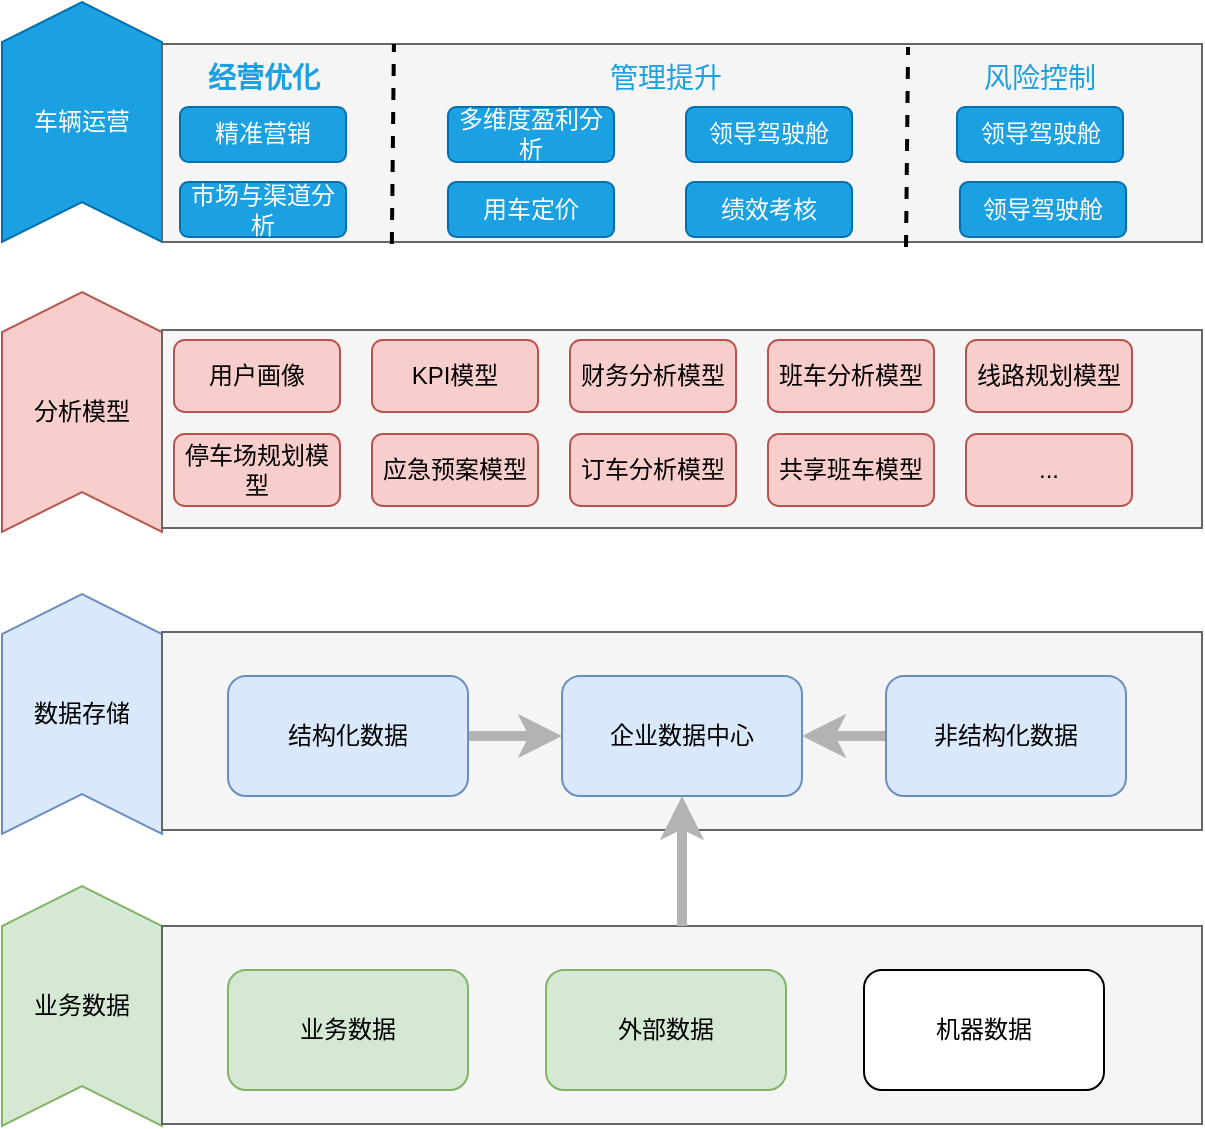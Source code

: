 <mxfile version="17.4.6" type="github">
  <diagram id="0KNjnh5CUpGkUl006Qsv" name="Page-1">
    <mxGraphModel dx="1822" dy="762" grid="0" gridSize="10" guides="1" tooltips="1" connect="1" arrows="1" fold="1" page="0" pageScale="1" pageWidth="827" pageHeight="1169" math="0" shadow="0">
      <root>
        <mxCell id="0" />
        <mxCell id="1" parent="0" />
        <mxCell id="SLfwVvsUGQPiuo8CjVY6-1" value="业务数据" style="shape=step;perimeter=stepPerimeter;whiteSpace=wrap;html=1;fixedSize=1;direction=north;fillColor=#d5e8d4;strokeColor=#82b366;" vertex="1" parent="1">
          <mxGeometry x="-112" y="465" width="80" height="120" as="geometry" />
        </mxCell>
        <mxCell id="SLfwVvsUGQPiuo8CjVY6-2" value="数据存储" style="shape=step;perimeter=stepPerimeter;whiteSpace=wrap;html=1;fixedSize=1;direction=north;fillColor=#dae8fc;strokeColor=#6c8ebf;" vertex="1" parent="1">
          <mxGeometry x="-112" y="319" width="80" height="120" as="geometry" />
        </mxCell>
        <mxCell id="SLfwVvsUGQPiuo8CjVY6-3" value="分析模型" style="shape=step;perimeter=stepPerimeter;whiteSpace=wrap;html=1;fixedSize=1;direction=north;fillColor=#f8cecc;strokeColor=#b85450;" vertex="1" parent="1">
          <mxGeometry x="-112" y="168" width="80" height="120" as="geometry" />
        </mxCell>
        <mxCell id="SLfwVvsUGQPiuo8CjVY6-4" value="车辆运营" style="shape=step;perimeter=stepPerimeter;whiteSpace=wrap;html=1;fixedSize=1;direction=north;fillColor=#1ba1e2;strokeColor=#006EAF;fontColor=#ffffff;" vertex="1" parent="1">
          <mxGeometry x="-112" y="23" width="80" height="120" as="geometry" />
        </mxCell>
        <mxCell id="SLfwVvsUGQPiuo8CjVY6-5" value="" style="rounded=0;whiteSpace=wrap;html=1;fillColor=#f5f5f5;fontColor=#333333;strokeColor=#666666;" vertex="1" parent="1">
          <mxGeometry x="-32" y="485" width="520" height="99" as="geometry" />
        </mxCell>
        <mxCell id="SLfwVvsUGQPiuo8CjVY6-7" value="业务数据" style="rounded=1;whiteSpace=wrap;html=1;fillColor=#d5e8d4;strokeColor=#82b366;" vertex="1" parent="1">
          <mxGeometry x="1" y="507" width="120" height="60" as="geometry" />
        </mxCell>
        <mxCell id="SLfwVvsUGQPiuo8CjVY6-8" value="外部数据" style="rounded=1;whiteSpace=wrap;html=1;fillColor=#d5e8d4;strokeColor=#82b366;" vertex="1" parent="1">
          <mxGeometry x="160" y="507" width="120" height="60" as="geometry" />
        </mxCell>
        <mxCell id="SLfwVvsUGQPiuo8CjVY6-9" value="机器数据" style="rounded=1;whiteSpace=wrap;html=1;" vertex="1" parent="1">
          <mxGeometry x="319" y="507" width="120" height="60" as="geometry" />
        </mxCell>
        <mxCell id="SLfwVvsUGQPiuo8CjVY6-10" value="" style="rounded=0;whiteSpace=wrap;html=1;fillColor=#f5f5f5;fontColor=#333333;strokeColor=#666666;" vertex="1" parent="1">
          <mxGeometry x="-32" y="338" width="520" height="99" as="geometry" />
        </mxCell>
        <mxCell id="SLfwVvsUGQPiuo8CjVY6-18" style="edgeStyle=orthogonalEdgeStyle;rounded=0;orthogonalLoop=1;jettySize=auto;html=1;entryX=0;entryY=0.5;entryDx=0;entryDy=0;strokeColor=#B3B3B3;strokeWidth=5;" edge="1" parent="1" source="SLfwVvsUGQPiuo8CjVY6-11" target="SLfwVvsUGQPiuo8CjVY6-12">
          <mxGeometry relative="1" as="geometry" />
        </mxCell>
        <mxCell id="SLfwVvsUGQPiuo8CjVY6-11" value="结构化数据" style="rounded=1;whiteSpace=wrap;html=1;fillColor=#dae8fc;strokeColor=#6c8ebf;" vertex="1" parent="1">
          <mxGeometry x="1" y="360" width="120" height="60" as="geometry" />
        </mxCell>
        <mxCell id="SLfwVvsUGQPiuo8CjVY6-12" value="企业数据中心" style="rounded=1;whiteSpace=wrap;html=1;fillColor=#dae8fc;strokeColor=#6c8ebf;" vertex="1" parent="1">
          <mxGeometry x="168" y="360" width="120" height="60" as="geometry" />
        </mxCell>
        <mxCell id="SLfwVvsUGQPiuo8CjVY6-19" style="edgeStyle=orthogonalEdgeStyle;rounded=0;orthogonalLoop=1;jettySize=auto;html=1;entryX=1;entryY=0.5;entryDx=0;entryDy=0;strokeColor=#B3B3B3;strokeWidth=5;" edge="1" parent="1" source="SLfwVvsUGQPiuo8CjVY6-13" target="SLfwVvsUGQPiuo8CjVY6-12">
          <mxGeometry relative="1" as="geometry" />
        </mxCell>
        <mxCell id="SLfwVvsUGQPiuo8CjVY6-13" value="非结构化数据" style="rounded=1;whiteSpace=wrap;html=1;fillColor=#dae8fc;strokeColor=#6c8ebf;" vertex="1" parent="1">
          <mxGeometry x="330" y="360" width="120" height="60" as="geometry" />
        </mxCell>
        <mxCell id="SLfwVvsUGQPiuo8CjVY6-17" style="edgeStyle=orthogonalEdgeStyle;rounded=0;orthogonalLoop=1;jettySize=auto;html=1;strokeWidth=5;strokeColor=#B3B3B3;" edge="1" parent="1" source="SLfwVvsUGQPiuo8CjVY6-5" target="SLfwVvsUGQPiuo8CjVY6-12">
          <mxGeometry relative="1" as="geometry" />
        </mxCell>
        <mxCell id="SLfwVvsUGQPiuo8CjVY6-20" value="" style="rounded=0;whiteSpace=wrap;html=1;fillColor=#f5f5f5;fontColor=#333333;strokeColor=#666666;" vertex="1" parent="1">
          <mxGeometry x="-32" y="187" width="520" height="99" as="geometry" />
        </mxCell>
        <mxCell id="SLfwVvsUGQPiuo8CjVY6-21" value="用户画像" style="rounded=1;whiteSpace=wrap;html=1;fillColor=#f8cecc;strokeColor=#b85450;" vertex="1" parent="1">
          <mxGeometry x="-26" y="192" width="83" height="36" as="geometry" />
        </mxCell>
        <mxCell id="SLfwVvsUGQPiuo8CjVY6-22" value="KPI模型" style="rounded=1;whiteSpace=wrap;html=1;fillColor=#f8cecc;strokeColor=#b85450;" vertex="1" parent="1">
          <mxGeometry x="73" y="192" width="83" height="36" as="geometry" />
        </mxCell>
        <mxCell id="SLfwVvsUGQPiuo8CjVY6-23" value="财务分析模型" style="rounded=1;whiteSpace=wrap;html=1;fillColor=#f8cecc;strokeColor=#b85450;" vertex="1" parent="1">
          <mxGeometry x="172" y="192" width="83" height="36" as="geometry" />
        </mxCell>
        <mxCell id="SLfwVvsUGQPiuo8CjVY6-24" value="班车分析模型" style="rounded=1;whiteSpace=wrap;html=1;fillColor=#f8cecc;strokeColor=#b85450;" vertex="1" parent="1">
          <mxGeometry x="271" y="192" width="83" height="36" as="geometry" />
        </mxCell>
        <mxCell id="SLfwVvsUGQPiuo8CjVY6-25" value="线路规划模型" style="rounded=1;whiteSpace=wrap;html=1;fillColor=#f8cecc;strokeColor=#b85450;" vertex="1" parent="1">
          <mxGeometry x="370" y="192" width="83" height="36" as="geometry" />
        </mxCell>
        <mxCell id="SLfwVvsUGQPiuo8CjVY6-26" value="停车场规划模型" style="rounded=1;whiteSpace=wrap;html=1;fillColor=#f8cecc;strokeColor=#b85450;" vertex="1" parent="1">
          <mxGeometry x="-26" y="239" width="83" height="36" as="geometry" />
        </mxCell>
        <mxCell id="SLfwVvsUGQPiuo8CjVY6-27" value="应急预案模型" style="rounded=1;whiteSpace=wrap;html=1;fillColor=#f8cecc;strokeColor=#b85450;" vertex="1" parent="1">
          <mxGeometry x="73" y="239" width="83" height="36" as="geometry" />
        </mxCell>
        <mxCell id="SLfwVvsUGQPiuo8CjVY6-28" value="订车分析模型" style="rounded=1;whiteSpace=wrap;html=1;fillColor=#f8cecc;strokeColor=#b85450;" vertex="1" parent="1">
          <mxGeometry x="172" y="239" width="83" height="36" as="geometry" />
        </mxCell>
        <mxCell id="SLfwVvsUGQPiuo8CjVY6-29" value="共享班车模型" style="rounded=1;whiteSpace=wrap;html=1;fillColor=#f8cecc;strokeColor=#b85450;" vertex="1" parent="1">
          <mxGeometry x="271" y="239" width="83" height="36" as="geometry" />
        </mxCell>
        <mxCell id="SLfwVvsUGQPiuo8CjVY6-30" value="..." style="rounded=1;whiteSpace=wrap;html=1;fillColor=#f8cecc;strokeColor=#b85450;" vertex="1" parent="1">
          <mxGeometry x="370" y="239" width="83" height="36" as="geometry" />
        </mxCell>
        <mxCell id="SLfwVvsUGQPiuo8CjVY6-31" value="" style="rounded=0;whiteSpace=wrap;html=1;fillColor=#f5f5f5;fontColor=#333333;strokeColor=#666666;" vertex="1" parent="1">
          <mxGeometry x="-32" y="44" width="520" height="99" as="geometry" />
        </mxCell>
        <mxCell id="SLfwVvsUGQPiuo8CjVY6-32" value="精准营销" style="rounded=1;whiteSpace=wrap;html=1;fillColor=#1ba1e2;fontColor=#ffffff;strokeColor=#006EAF;" vertex="1" parent="1">
          <mxGeometry x="-23" y="75.5" width="83" height="27.5" as="geometry" />
        </mxCell>
        <mxCell id="SLfwVvsUGQPiuo8CjVY6-33" value="经营优化" style="text;html=1;strokeColor=none;fillColor=none;align=center;verticalAlign=middle;whiteSpace=wrap;rounded=0;fontColor=#1BA1E2;fontStyle=1;fontSize=14;" vertex="1" parent="1">
          <mxGeometry x="-11.5" y="45.5" width="60" height="30" as="geometry" />
        </mxCell>
        <mxCell id="SLfwVvsUGQPiuo8CjVY6-34" value="市场与渠道分析" style="rounded=1;whiteSpace=wrap;html=1;fillColor=#1ba1e2;fontColor=#ffffff;strokeColor=#006EAF;" vertex="1" parent="1">
          <mxGeometry x="-23" y="113" width="83" height="27.5" as="geometry" />
        </mxCell>
        <mxCell id="SLfwVvsUGQPiuo8CjVY6-35" value="管理提升" style="text;html=1;strokeColor=none;fillColor=none;align=center;verticalAlign=middle;whiteSpace=wrap;rounded=0;fontColor=#1BA1E2;fontSize=14;" vertex="1" parent="1">
          <mxGeometry x="190" y="45.5" width="60" height="30" as="geometry" />
        </mxCell>
        <mxCell id="SLfwVvsUGQPiuo8CjVY6-36" value="风险控制" style="text;html=1;strokeColor=none;fillColor=none;align=center;verticalAlign=middle;whiteSpace=wrap;rounded=0;fontSize=14;fontColor=#1BA1E2;" vertex="1" parent="1">
          <mxGeometry x="377" y="45.5" width="60" height="30" as="geometry" />
        </mxCell>
        <mxCell id="SLfwVvsUGQPiuo8CjVY6-37" value="多维度盈利分析" style="rounded=1;whiteSpace=wrap;html=1;fillColor=#1ba1e2;fontColor=#ffffff;strokeColor=#006EAF;" vertex="1" parent="1">
          <mxGeometry x="111" y="75.5" width="83" height="27.5" as="geometry" />
        </mxCell>
        <mxCell id="SLfwVvsUGQPiuo8CjVY6-38" value="用车定价" style="rounded=1;whiteSpace=wrap;html=1;fillColor=#1ba1e2;fontColor=#ffffff;strokeColor=#006EAF;" vertex="1" parent="1">
          <mxGeometry x="111" y="113" width="83" height="27.5" as="geometry" />
        </mxCell>
        <mxCell id="SLfwVvsUGQPiuo8CjVY6-39" value="领导驾驶舱" style="rounded=1;whiteSpace=wrap;html=1;fillColor=#1ba1e2;fontColor=#ffffff;strokeColor=#006EAF;" vertex="1" parent="1">
          <mxGeometry x="230" y="75.5" width="83" height="27.5" as="geometry" />
        </mxCell>
        <mxCell id="SLfwVvsUGQPiuo8CjVY6-40" value="绩效考核" style="rounded=1;whiteSpace=wrap;html=1;fillColor=#1ba1e2;fontColor=#ffffff;strokeColor=#006EAF;" vertex="1" parent="1">
          <mxGeometry x="230" y="113" width="83" height="27.5" as="geometry" />
        </mxCell>
        <mxCell id="SLfwVvsUGQPiuo8CjVY6-41" value="" style="endArrow=none;dashed=1;html=1;strokeWidth=2;rounded=0;fontSize=14;fontColor=#1BA1E2;entryX=0.223;entryY=0;entryDx=0;entryDy=0;entryPerimeter=0;exitX=0.221;exitY=1.01;exitDx=0;exitDy=0;exitPerimeter=0;" edge="1" parent="1" source="SLfwVvsUGQPiuo8CjVY6-31" target="SLfwVvsUGQPiuo8CjVY6-31">
          <mxGeometry width="50" height="50" relative="1" as="geometry">
            <mxPoint x="66" y="121" as="sourcePoint" />
            <mxPoint x="116" y="71" as="targetPoint" />
          </mxGeometry>
        </mxCell>
        <mxCell id="SLfwVvsUGQPiuo8CjVY6-42" value="" style="endArrow=none;dashed=1;html=1;strokeWidth=2;rounded=0;fontSize=14;fontColor=#1BA1E2;entryX=0.223;entryY=0;entryDx=0;entryDy=0;entryPerimeter=0;exitX=0.221;exitY=1.01;exitDx=0;exitDy=0;exitPerimeter=0;" edge="1" parent="1">
          <mxGeometry width="50" height="50" relative="1" as="geometry">
            <mxPoint x="340.0" y="145.49" as="sourcePoint" />
            <mxPoint x="341.04" y="45.5" as="targetPoint" />
          </mxGeometry>
        </mxCell>
        <mxCell id="SLfwVvsUGQPiuo8CjVY6-43" value="领导驾驶舱" style="rounded=1;whiteSpace=wrap;html=1;fillColor=#1ba1e2;fontColor=#ffffff;strokeColor=#006EAF;" vertex="1" parent="1">
          <mxGeometry x="365.5" y="75.5" width="83" height="27.5" as="geometry" />
        </mxCell>
        <mxCell id="SLfwVvsUGQPiuo8CjVY6-44" value="领导驾驶舱" style="rounded=1;whiteSpace=wrap;html=1;fillColor=#1ba1e2;fontColor=#ffffff;strokeColor=#006EAF;" vertex="1" parent="1">
          <mxGeometry x="367" y="113" width="83" height="27.5" as="geometry" />
        </mxCell>
      </root>
    </mxGraphModel>
  </diagram>
</mxfile>
